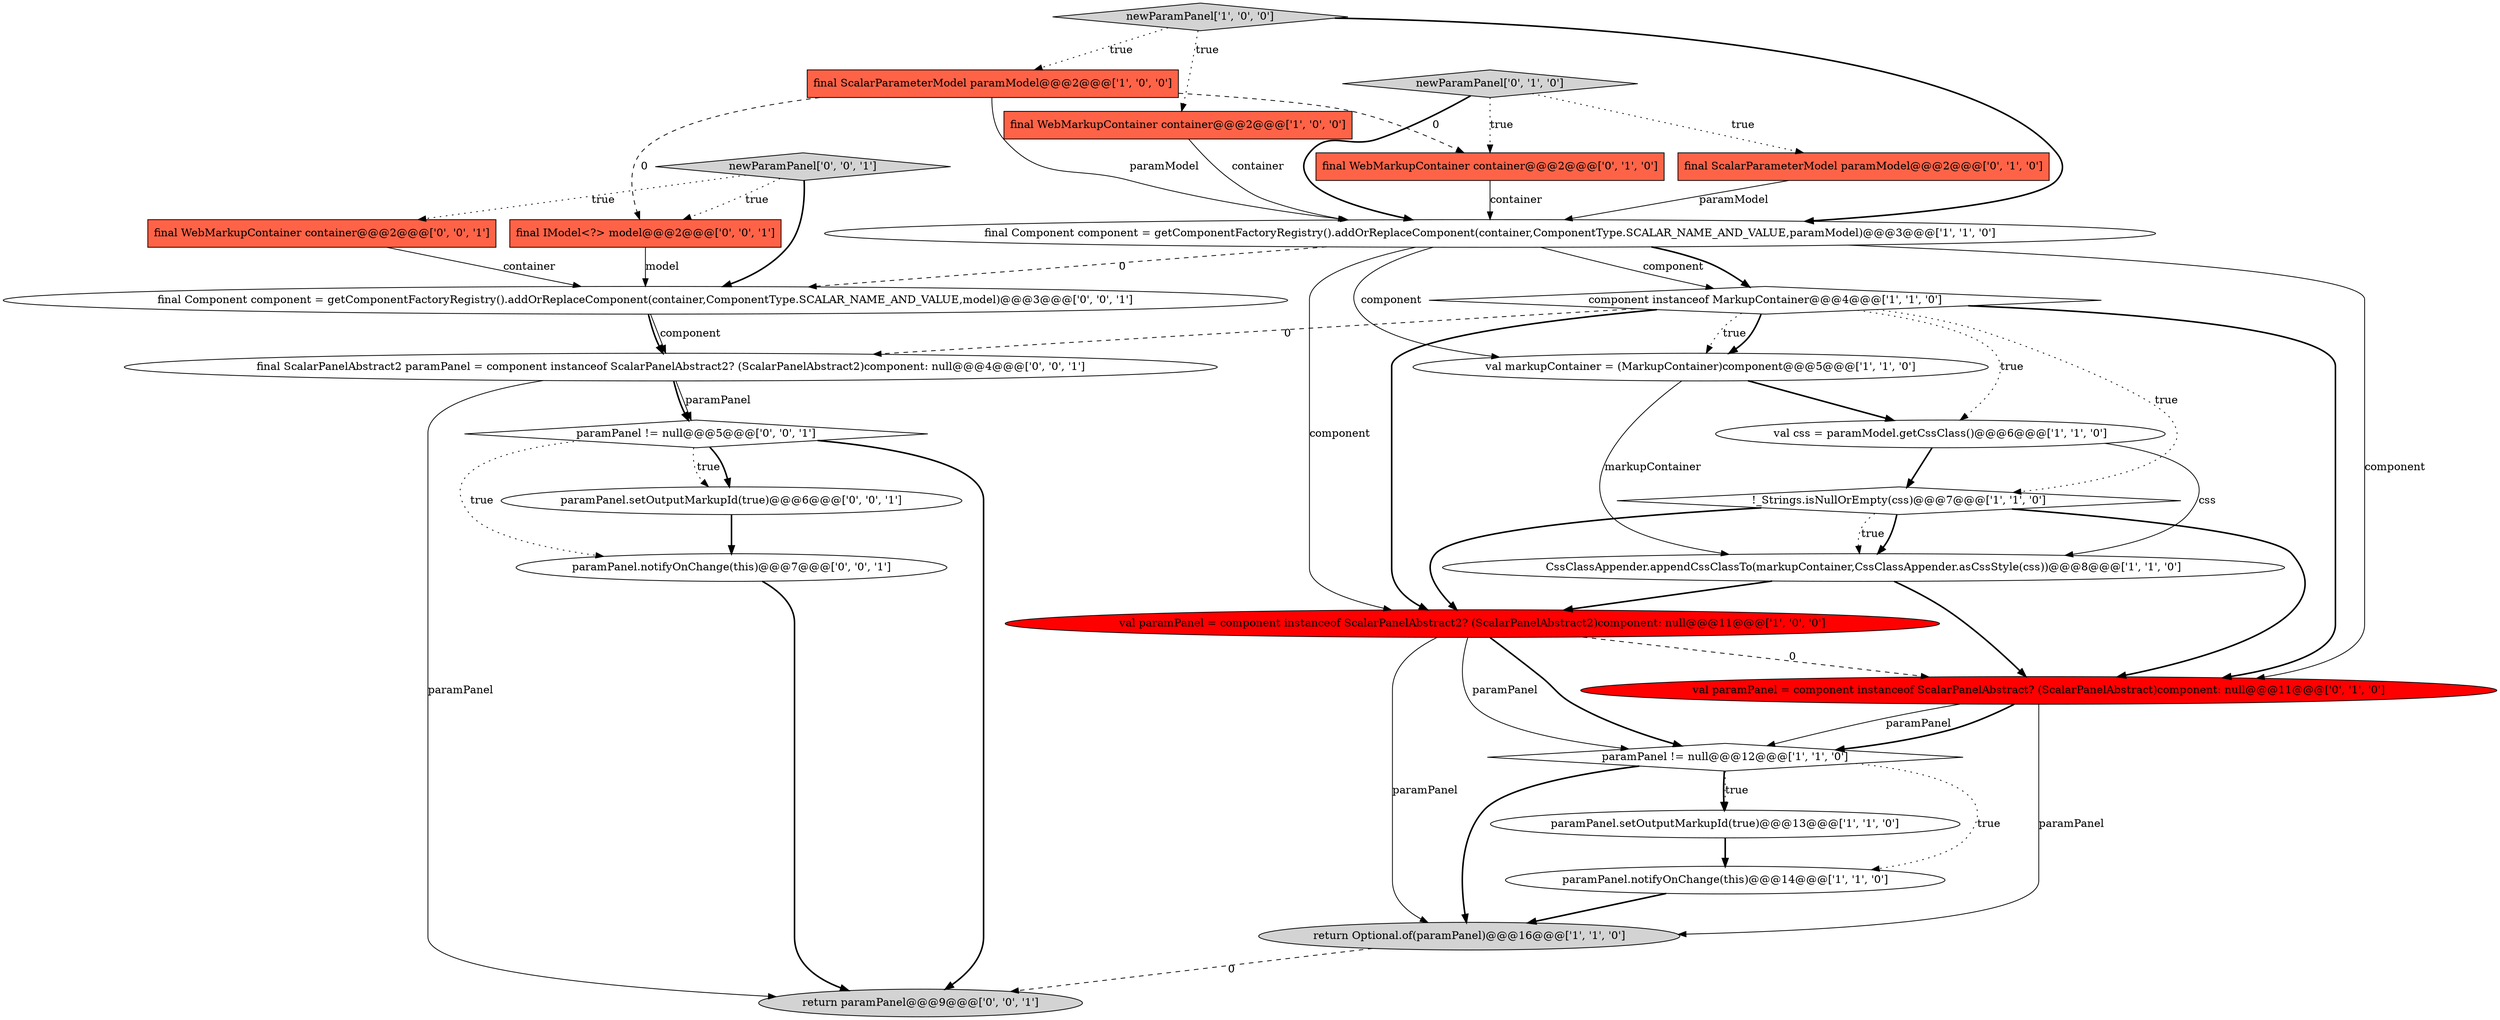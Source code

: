 digraph {
2 [style = filled, label = "!_Strings.isNullOrEmpty(css)@@@7@@@['1', '1', '0']", fillcolor = white, shape = diamond image = "AAA0AAABBB1BBB"];
16 [style = filled, label = "final WebMarkupContainer container@@@2@@@['0', '1', '0']", fillcolor = tomato, shape = box image = "AAA1AAABBB2BBB"];
14 [style = filled, label = "final ScalarParameterModel paramModel@@@2@@@['0', '1', '0']", fillcolor = tomato, shape = box image = "AAA0AAABBB2BBB"];
18 [style = filled, label = "paramPanel.setOutputMarkupId(true)@@@6@@@['0', '0', '1']", fillcolor = white, shape = ellipse image = "AAA0AAABBB3BBB"];
24 [style = filled, label = "newParamPanel['0', '0', '1']", fillcolor = lightgray, shape = diamond image = "AAA0AAABBB3BBB"];
20 [style = filled, label = "final WebMarkupContainer container@@@2@@@['0', '0', '1']", fillcolor = tomato, shape = box image = "AAA0AAABBB3BBB"];
7 [style = filled, label = "val markupContainer = (MarkupContainer)component@@@5@@@['1', '1', '0']", fillcolor = white, shape = ellipse image = "AAA0AAABBB1BBB"];
25 [style = filled, label = "paramPanel.notifyOnChange(this)@@@7@@@['0', '0', '1']", fillcolor = white, shape = ellipse image = "AAA0AAABBB3BBB"];
17 [style = filled, label = "newParamPanel['0', '1', '0']", fillcolor = lightgray, shape = diamond image = "AAA0AAABBB2BBB"];
23 [style = filled, label = "paramPanel != null@@@5@@@['0', '0', '1']", fillcolor = white, shape = diamond image = "AAA0AAABBB3BBB"];
12 [style = filled, label = "paramPanel != null@@@12@@@['1', '1', '0']", fillcolor = white, shape = diamond image = "AAA0AAABBB1BBB"];
6 [style = filled, label = "paramPanel.notifyOnChange(this)@@@14@@@['1', '1', '0']", fillcolor = white, shape = ellipse image = "AAA0AAABBB1BBB"];
4 [style = filled, label = "newParamPanel['1', '0', '0']", fillcolor = lightgray, shape = diamond image = "AAA0AAABBB1BBB"];
11 [style = filled, label = "final Component component = getComponentFactoryRegistry().addOrReplaceComponent(container,ComponentType.SCALAR_NAME_AND_VALUE,paramModel)@@@3@@@['1', '1', '0']", fillcolor = white, shape = ellipse image = "AAA0AAABBB1BBB"];
10 [style = filled, label = "final ScalarParameterModel paramModel@@@2@@@['1', '0', '0']", fillcolor = tomato, shape = box image = "AAA1AAABBB1BBB"];
9 [style = filled, label = "val css = paramModel.getCssClass()@@@6@@@['1', '1', '0']", fillcolor = white, shape = ellipse image = "AAA0AAABBB1BBB"];
1 [style = filled, label = "final WebMarkupContainer container@@@2@@@['1', '0', '0']", fillcolor = tomato, shape = box image = "AAA0AAABBB1BBB"];
22 [style = filled, label = "return paramPanel@@@9@@@['0', '0', '1']", fillcolor = lightgray, shape = ellipse image = "AAA0AAABBB3BBB"];
3 [style = filled, label = "return Optional.of(paramPanel)@@@16@@@['1', '1', '0']", fillcolor = lightgray, shape = ellipse image = "AAA0AAABBB1BBB"];
0 [style = filled, label = "val paramPanel = component instanceof ScalarPanelAbstract2? (ScalarPanelAbstract2)component: null@@@11@@@['1', '0', '0']", fillcolor = red, shape = ellipse image = "AAA1AAABBB1BBB"];
15 [style = filled, label = "val paramPanel = component instanceof ScalarPanelAbstract? (ScalarPanelAbstract)component: null@@@11@@@['0', '1', '0']", fillcolor = red, shape = ellipse image = "AAA1AAABBB2BBB"];
26 [style = filled, label = "final IModel<?> model@@@2@@@['0', '0', '1']", fillcolor = tomato, shape = box image = "AAA0AAABBB3BBB"];
13 [style = filled, label = "component instanceof MarkupContainer@@@4@@@['1', '1', '0']", fillcolor = white, shape = diamond image = "AAA0AAABBB1BBB"];
8 [style = filled, label = "paramPanel.setOutputMarkupId(true)@@@13@@@['1', '1', '0']", fillcolor = white, shape = ellipse image = "AAA0AAABBB1BBB"];
19 [style = filled, label = "final Component component = getComponentFactoryRegistry().addOrReplaceComponent(container,ComponentType.SCALAR_NAME_AND_VALUE,model)@@@3@@@['0', '0', '1']", fillcolor = white, shape = ellipse image = "AAA0AAABBB3BBB"];
21 [style = filled, label = "final ScalarPanelAbstract2 paramPanel = component instanceof ScalarPanelAbstract2? (ScalarPanelAbstract2)component: null@@@4@@@['0', '0', '1']", fillcolor = white, shape = ellipse image = "AAA0AAABBB3BBB"];
5 [style = filled, label = "CssClassAppender.appendCssClassTo(markupContainer,CssClassAppender.asCssStyle(css))@@@8@@@['1', '1', '0']", fillcolor = white, shape = ellipse image = "AAA0AAABBB1BBB"];
6->3 [style = bold, label=""];
2->5 [style = bold, label=""];
15->3 [style = solid, label="paramPanel"];
24->19 [style = bold, label=""];
10->11 [style = solid, label="paramModel"];
7->5 [style = solid, label="markupContainer"];
25->22 [style = bold, label=""];
4->1 [style = dotted, label="true"];
9->2 [style = bold, label=""];
12->8 [style = dotted, label="true"];
4->10 [style = dotted, label="true"];
26->19 [style = solid, label="model"];
11->0 [style = solid, label="component"];
0->12 [style = bold, label=""];
11->13 [style = solid, label="component"];
14->11 [style = solid, label="paramModel"];
17->14 [style = dotted, label="true"];
0->15 [style = dashed, label="0"];
5->15 [style = bold, label=""];
0->12 [style = solid, label="paramPanel"];
8->6 [style = bold, label=""];
21->23 [style = solid, label="paramPanel"];
13->7 [style = dotted, label="true"];
3->22 [style = dashed, label="0"];
20->19 [style = solid, label="container"];
1->11 [style = solid, label="container"];
17->16 [style = dotted, label="true"];
7->9 [style = bold, label=""];
13->2 [style = dotted, label="true"];
21->22 [style = solid, label="paramPanel"];
2->0 [style = bold, label=""];
10->26 [style = dashed, label="0"];
11->15 [style = solid, label="component"];
23->22 [style = bold, label=""];
13->21 [style = dashed, label="0"];
23->18 [style = dotted, label="true"];
11->7 [style = solid, label="component"];
5->0 [style = bold, label=""];
13->9 [style = dotted, label="true"];
12->6 [style = dotted, label="true"];
15->12 [style = solid, label="paramPanel"];
13->7 [style = bold, label=""];
12->8 [style = bold, label=""];
24->26 [style = dotted, label="true"];
9->5 [style = solid, label="css"];
24->20 [style = dotted, label="true"];
11->13 [style = bold, label=""];
2->15 [style = bold, label=""];
11->19 [style = dashed, label="0"];
18->25 [style = bold, label=""];
15->12 [style = bold, label=""];
12->3 [style = bold, label=""];
13->15 [style = bold, label=""];
19->21 [style = solid, label="component"];
10->16 [style = dashed, label="0"];
2->5 [style = dotted, label="true"];
4->11 [style = bold, label=""];
16->11 [style = solid, label="container"];
21->23 [style = bold, label=""];
23->25 [style = dotted, label="true"];
23->18 [style = bold, label=""];
0->3 [style = solid, label="paramPanel"];
13->0 [style = bold, label=""];
17->11 [style = bold, label=""];
19->21 [style = bold, label=""];
}
